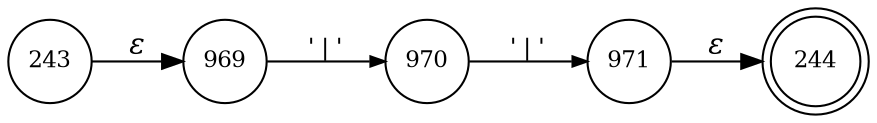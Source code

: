 digraph ATN {
rankdir=LR;
s244[fontsize=11, label="244", shape=doublecircle, fixedsize=true, width=.6];
s243[fontsize=11,label="243", shape=circle, fixedsize=true, width=.55, peripheries=1];
s969[fontsize=11,label="969", shape=circle, fixedsize=true, width=.55, peripheries=1];
s970[fontsize=11,label="970", shape=circle, fixedsize=true, width=.55, peripheries=1];
s971[fontsize=11,label="971", shape=circle, fixedsize=true, width=.55, peripheries=1];
s243 -> s969 [fontname="Times-Italic", label="&epsilon;"];
s969 -> s970 [fontsize=11, fontname="Courier", arrowsize=.7, label = "'|'", arrowhead = normal];
s970 -> s971 [fontsize=11, fontname="Courier", arrowsize=.7, label = "'|'", arrowhead = normal];
s971 -> s244 [fontname="Times-Italic", label="&epsilon;"];
}